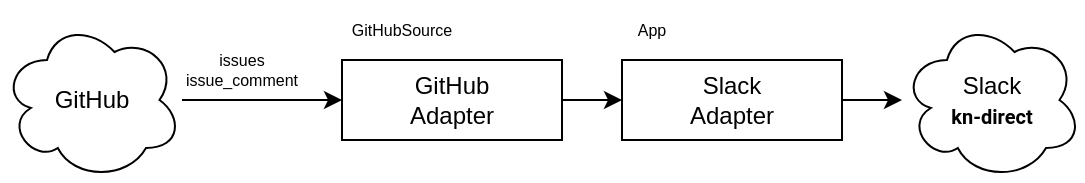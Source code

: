 <mxfile version="20.3.0" type="device"><diagram id="46B4IyJuNGI6z4sR3Q5C" name="Page-1"><mxGraphModel dx="566" dy="411" grid="1" gridSize="10" guides="1" tooltips="1" connect="1" arrows="1" fold="1" page="1" pageScale="1" pageWidth="1100" pageHeight="850" math="0" shadow="0"><root><mxCell id="0"/><mxCell id="1" parent="0"/><mxCell id="rsSsC4IYRs_ZIfYihBS5-8" value="" style="edgeStyle=orthogonalEdgeStyle;rounded=0;orthogonalLoop=1;jettySize=auto;html=1;" parent="1" source="rsSsC4IYRs_ZIfYihBS5-2" target="rsSsC4IYRs_ZIfYihBS5-5" edge="1"><mxGeometry relative="1" as="geometry"/></mxCell><mxCell id="rsSsC4IYRs_ZIfYihBS5-2" value="GitHub" style="ellipse;shape=cloud;whiteSpace=wrap;html=1;" parent="1" vertex="1"><mxGeometry x="70" y="480" width="90" height="80" as="geometry"/></mxCell><mxCell id="rsSsC4IYRs_ZIfYihBS5-9" value="" style="edgeStyle=orthogonalEdgeStyle;rounded=0;orthogonalLoop=1;jettySize=auto;html=1;" parent="1" source="rsSsC4IYRs_ZIfYihBS5-5" target="rsSsC4IYRs_ZIfYihBS5-6" edge="1"><mxGeometry relative="1" as="geometry"/></mxCell><mxCell id="rsSsC4IYRs_ZIfYihBS5-5" value="GitHub&lt;br&gt;Adapter" style="rounded=0;whiteSpace=wrap;html=1;" parent="1" vertex="1"><mxGeometry x="240" y="500" width="110" height="40" as="geometry"/></mxCell><mxCell id="rsSsC4IYRs_ZIfYihBS5-10" value="" style="edgeStyle=orthogonalEdgeStyle;rounded=0;orthogonalLoop=1;jettySize=auto;html=1;" parent="1" source="rsSsC4IYRs_ZIfYihBS5-6" target="rsSsC4IYRs_ZIfYihBS5-7" edge="1"><mxGeometry relative="1" as="geometry"/></mxCell><mxCell id="rsSsC4IYRs_ZIfYihBS5-6" value="Slack&lt;br&gt;Adapter" style="rounded=0;whiteSpace=wrap;html=1;" parent="1" vertex="1"><mxGeometry x="380" y="500" width="110" height="40" as="geometry"/></mxCell><mxCell id="rsSsC4IYRs_ZIfYihBS5-7" value="Slack&lt;br&gt;&lt;span style=&quot;font-family: roboto;&quot;&gt;&lt;b style=&quot;&quot;&gt;&lt;font style=&quot;font-size: 10px;&quot;&gt;kn-direct&lt;/font&gt;&lt;/b&gt;&lt;/span&gt;" style="ellipse;shape=cloud;whiteSpace=wrap;html=1;" parent="1" vertex="1"><mxGeometry x="520" y="480" width="90" height="80" as="geometry"/></mxCell><mxCell id="rsSsC4IYRs_ZIfYihBS5-11" value="App" style="text;html=1;strokeColor=none;fillColor=none;align=center;verticalAlign=middle;whiteSpace=wrap;rounded=0;fontSize=8;" parent="1" vertex="1"><mxGeometry x="380" y="470" width="30" height="30" as="geometry"/></mxCell><mxCell id="rsSsC4IYRs_ZIfYihBS5-12" value="GitHubSource" style="text;html=1;strokeColor=none;fillColor=none;align=center;verticalAlign=middle;whiteSpace=wrap;rounded=0;fontSize=8;" parent="1" vertex="1"><mxGeometry x="240" y="470" width="60" height="30" as="geometry"/></mxCell><mxCell id="rsSsC4IYRs_ZIfYihBS5-13" value="issues&lt;br&gt;issue_comment" style="text;html=1;strokeColor=none;fillColor=none;align=center;verticalAlign=middle;whiteSpace=wrap;rounded=0;fontSize=8;" parent="1" vertex="1"><mxGeometry x="160" y="490" width="60" height="30" as="geometry"/></mxCell></root></mxGraphModel></diagram></mxfile>